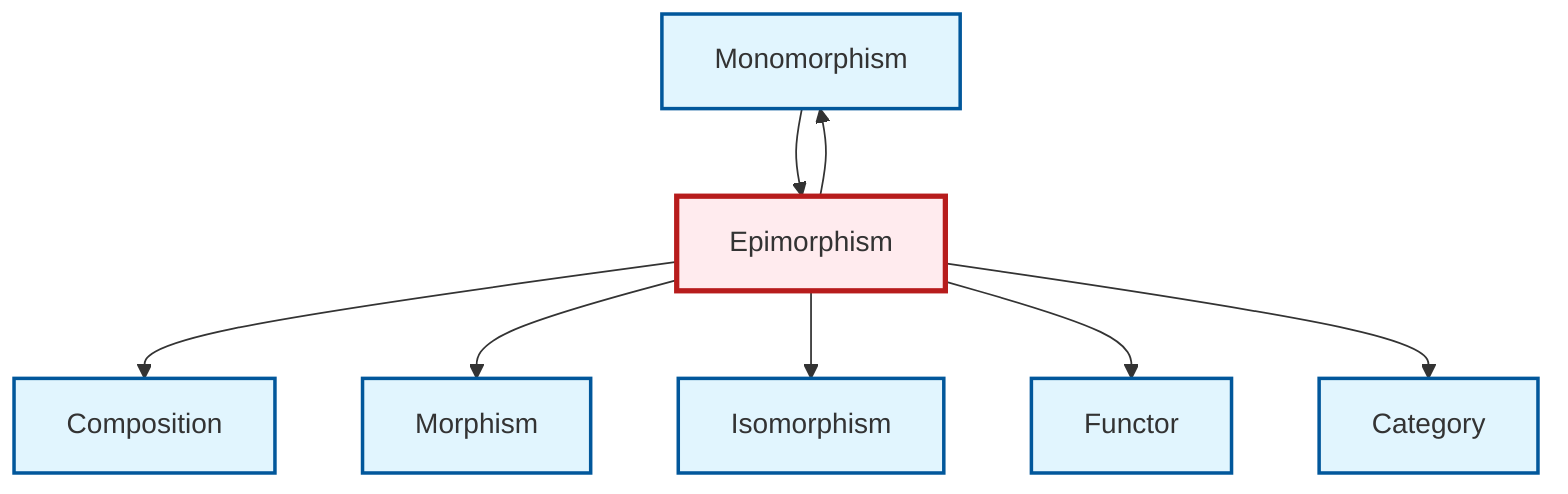 graph TD
    classDef definition fill:#e1f5fe,stroke:#01579b,stroke-width:2px
    classDef theorem fill:#f3e5f5,stroke:#4a148c,stroke-width:2px
    classDef axiom fill:#fff3e0,stroke:#e65100,stroke-width:2px
    classDef example fill:#e8f5e9,stroke:#1b5e20,stroke-width:2px
    classDef current fill:#ffebee,stroke:#b71c1c,stroke-width:3px
    def-functor["Functor"]:::definition
    def-monomorphism["Monomorphism"]:::definition
    def-morphism["Morphism"]:::definition
    def-epimorphism["Epimorphism"]:::definition
    def-composition["Composition"]:::definition
    def-category["Category"]:::definition
    def-isomorphism["Isomorphism"]:::definition
    def-epimorphism --> def-monomorphism
    def-epimorphism --> def-composition
    def-epimorphism --> def-morphism
    def-epimorphism --> def-isomorphism
    def-monomorphism --> def-epimorphism
    def-epimorphism --> def-functor
    def-epimorphism --> def-category
    class def-epimorphism current